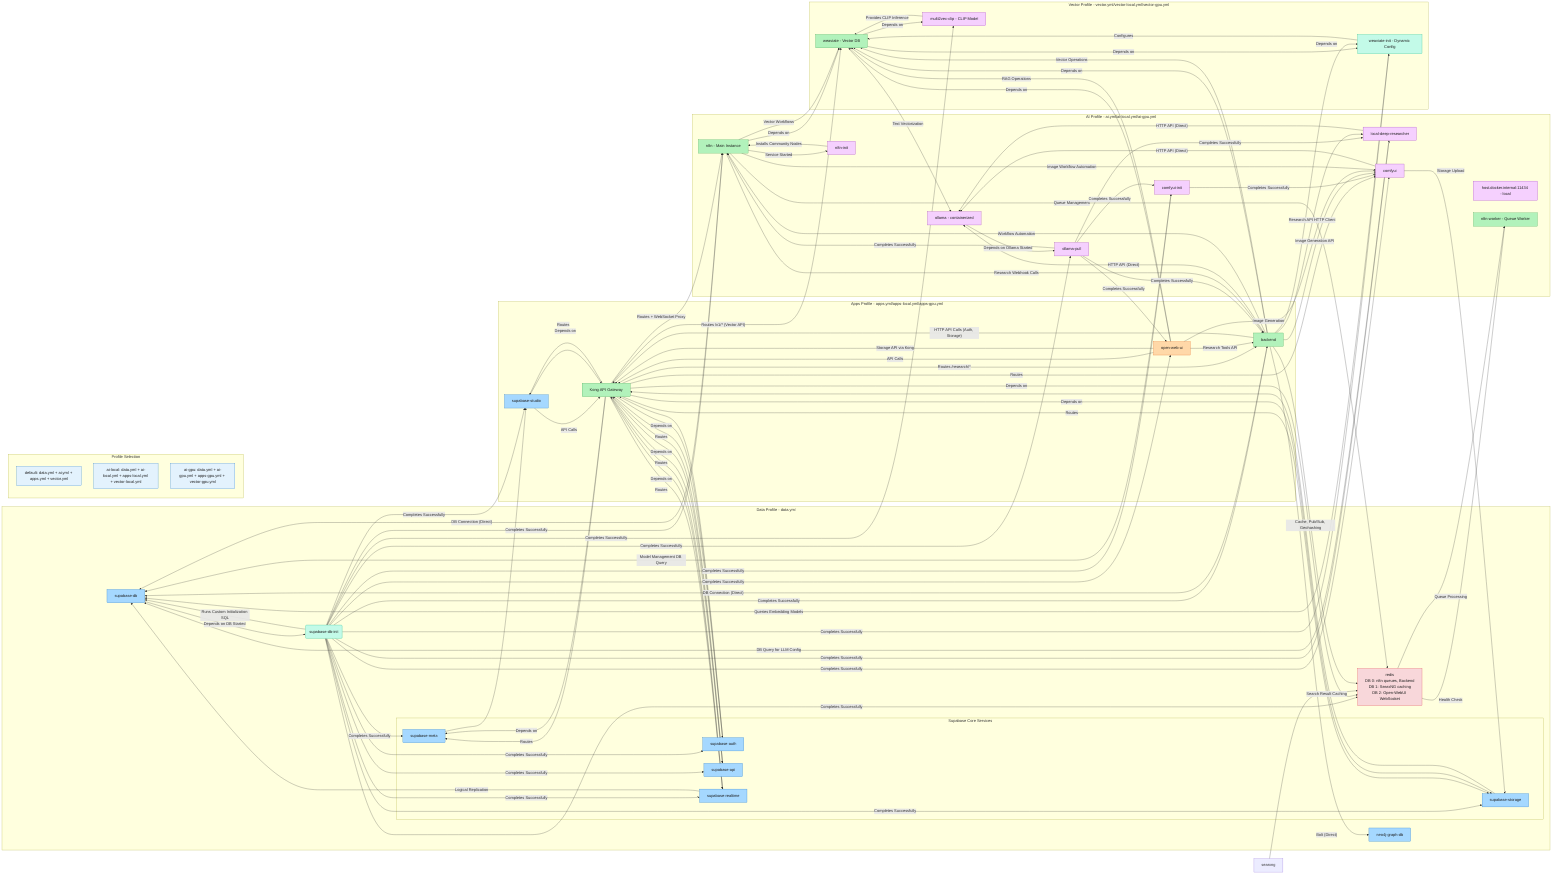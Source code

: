 graph LR
    %% This diagram represents the new modular Docker Compose profile architecture.
    %% Services are organized into profiles: data.yml, ai.yml/ai-local.yml/ai-gpu.yml, apps.yml/apps-local.yml/apps-gpu.yml
    %% For ai-local profile, the 'ollama' container is removed, and services connect to local Ollama via host.docker.internal:11434.
    %% For ai-gpu profile, Ollama runs with NVIDIA GPU acceleration.
    %% The start.sh script handles profile selection and consistent environment variable management.

    %% Define styles
    classDef database fill:#a5d8ff,stroke:#1971c2,color:#1e1e1e
    classDef cache fill:#f8d7da,stroke:#dc3545,color:#1e1e1e
    classDef ai fill:#f5d0fe,stroke:#9c36b5,color:#1e1e1e
    classDef ui fill:#ffd8a8,stroke:#e8590c,color:#1e1e1e
    classDef api fill:#b2f2bb,stroke:#2f9e44,color:#1e1e1e
    
    %% Data Services Profile (data.yml)
    subgraph DataProfile[Data Profile - data.yml]
        direction LR
        supabase-db[supabase-db]
        redis[redis<br/>DB 0: n8n queues, Backend<br/>DB 1: SearxNG caching<br/>DB 2: Open-WebUI WebSocket]:::cache
        supabase-db-init(supabase-db-init)
        subgraph SupabaseCore[Supabase Core Services]
        direction TB
        supabase-meta[supabase-meta]
        supabase-storage[supabase-storage]
        supabase-auth[supabase-auth]
        supabase-api[supabase-api]
        supabase-realtime[supabase-realtime]
        end
        neo4j-graph-db[neo4j-graph-db]
    end

    %% AI Services Profile (ai.yml / ai-local.yml / ai-gpu.yml)
    subgraph AIProfile[AI Profile - ai.yml/ai-local.yml/ai-gpu.yml]
        direction TB
        ollama[ollama - containerized]
        ollama-local[host.docker.internal:11434 - local]
        ollama-pull[ollama-pull]
        comfyui-init[comfyui-init]
        n8n-init[n8n-init]
        local-deep-researcher[local-deep-researcher]
        n8n[n8n - Main Instance]:::api
        n8n-worker[n8n-worker - Queue Worker]:::api
        comfyui[comfyui]:::ai
    end
    
    %% Vector Services Profile (vector.yml / vector-local.yml / vector-gpu.yml)
    subgraph VectorProfile[Vector Profile - vector.yml/vector-local.yml/vector-gpu.yml]
        direction TB
        weaviate-init[weaviate-init - Dynamic Config]:::init
        weaviate[weaviate - Vector DB]:::api
        multi2vec-clip[multi2vec-clip - CLIP Model]:::ai
    end
    
    %% Apps Services Profile (apps.yml / apps-local.yml / apps-gpu.yml)
    subgraph AppsProfile[Apps Profile - apps.yml/apps-local.yml/apps-gpu.yml]
        direction TB
        kong-api-gateway[Kong API Gateway]
        backend[backend]
        open-web-ui[open-web-ui]
        supabase-studio[supabase-studio]
    end
    
    %% Connections / Dependencies
    supabase-db -- "Depends on DB Started" --> supabase-db-init
    supabase-db-init -- "Runs Custom Initialization SQL" --> supabase-db
    supabase-db-init -- "Completes Successfully" --> redis
    supabase-db-init -- "Completes Successfully" --> supabase-meta
    supabase-db-init -- "Completes Successfully" --> supabase-storage
    supabase-db-init -- "Completes Successfully" --> supabase-auth
    supabase-db-init -- "Completes Successfully" --> supabase-api
    supabase-db-init -- "Completes Successfully" --> supabase-realtime
    supabase-db-init -- "Completes Successfully" --> supabase-studio
    supabase-db-init -- "Completes Successfully" --> ollama-pull
    supabase-db-init -- "Completes Successfully" --> comfyui-init
    supabase-db-init -- "Completes Successfully" --> local-deep-researcher
    supabase-db-init -- "Completes Successfully" --> backend
    supabase-db-init -- "Completes Successfully" --> open-web-ui
    supabase-db-init -- "Completes Successfully" --> n8n
    supabase-db-init -- "Completes Successfully" --> weaviate-init
    supabase-db-init -- "Completes Successfully" --> multi2vec-clip
    redis -- "Health Check" --> n8n-worker
    n8n -- "Service Started" --> n8n-init
    n8n-init -- "Installs Community Nodes" --> n8n
    supabase-db-init -- "Completes Successfully" --> comfyui

    %% Service Inter-dependencies (After db-init)
    %% Connections now go through Kong where applicable
    %% Kong provides WebSocket proxy support for real-time services (n8n, Supabase Realtime)
    supabase-meta --> supabase-studio
    supabase-auth --> kong-api-gateway
    supabase-api --> kong-api-gateway
    supabase-storage --> kong-api-gateway
    supabase-realtime --> kong-api-gateway
    supabase-studio -- API Calls --> kong-api-gateway
    backend -- "HTTP API Calls (Auth, Storage)" --> kong-api-gateway
    open-web-ui -- API Calls --> kong-api-gateway

    kong-api-gateway -- Routes --> supabase-auth
    kong-api-gateway -- Routes --> supabase-api
    kong-api-gateway -- Routes --> supabase-storage
    kong-api-gateway -- Routes --> supabase-realtime
    kong-api-gateway -- Routes --> supabase-meta
    kong-api-gateway -- Routes --> supabase-studio
    kong-api-gateway -- "Routes + WebSocket Proxy" --> n8n
    kong-api-gateway -- Routes --> comfyui
    kong-api-gateway -- "Routes /research/*" --> backend
    kong-api-gateway -- "Routes /v1/* (Vector API)" --> weaviate

    kong-api-gateway -- "Depends on" --> redis
    kong-api-gateway -- "Depends on" --> supabase-auth
    kong-api-gateway -- "Depends on" --> supabase-api
    kong-api-gateway -- "Depends on" --> supabase-storage
    kong-api-gateway -- "Depends on" --> supabase-realtime
    kong-api-gateway -- "Depends on" --> supabase-meta

    backend -- "Bolt (Direct)" --> neo4j-graph-db
    backend -- "HTTP API (Direct)" --> ollama
    backend -- "DB Connection (Direct)" --> supabase-db
    n8n -- "DB Connection (Direct)" --> supabase-db
    n8n -- "Queue Management" --> redis
    redis -- "Queue Processing" --> n8n-worker
    searxng -- "Search Result Caching" --> redis
    backend -- "Workflow Automation" --> n8n
    backend -- "Cache, Pub/Sub, Geohashing" --> redis
    %% Weaviate dependencies and connections
    weaviate-init -- "Queries Embedding Models" --> supabase-db
    weaviate-init -- "Configures" --> weaviate
    multi2vec-clip -- "Provides CLIP Inference" --> weaviate
    weaviate -- "Text Vectorization" --> ollama
    weaviate -- "Depends on" --> multi2vec-clip
    weaviate -- "Depends on" --> weaviate-init
    
    %% Services depending on Weaviate
    backend -- "Depends on" --> weaviate-init
    backend -- "Depends on" --> weaviate
    backend -- "Vector Operations" --> weaviate
    n8n -- "Depends on" --> weaviate
    n8n -- "Vector Workflows" --> weaviate
    open-web-ui -- "Depends on" --> weaviate
    open-web-ui -- "RAG Operations" --> weaviate
    ollama-pull -- "Completes Successfully" --> local-deep-researcher
    ollama-pull -- "Completes Successfully" --> open-web-ui
    ollama-pull -- "Completes Successfully" --> backend
    ollama-pull -- "Completes Successfully" --> n8n
    ollama-pull -- "Completes Successfully" --> comfyui-init
    comfyui-init -- "Completes Successfully" --> comfyui
    ollama -- "Depends on Ollama Started" --> ollama-pull
    
    %% Local Deep Researcher connections
    local-deep-researcher -- "DB Query for LLM Config" --> supabase-db
    local-deep-researcher -- "HTTP API (Direct)" --> ollama
    backend -- "Research API HTTP Client" --> local-deep-researcher
    n8n -- "Research Webhook Calls" --> backend
    
    %% Open-WebUI research integration via tools
    open-web-ui -- "Research Tools API" --> backend
    
    %% ComfyUI integrations
    comfyui-init -- "Model Management DB Query" --> supabase-db
    comfyui -- "HTTP API (Direct)" --> ollama
    backend -- "Image Generation API" --> comfyui
    open-web-ui -- "Image Generation" --> comfyui
    n8n -- "Image Workflow Automation" --> comfyui
    comfyui -- "Storage Upload" --> supabase-storage

    %% Add dependency of Studio on Kong
    supabase-studio -- "Depends on" --> kong-api-gateway
    open-web-ui -- "Storage API via Kong" --> kong-api-gateway
    
    %% Realtime logical replication connection
    supabase-realtime -- "Logical Replication" --> supabase-db


    %% Profile Selection Notes
    subgraph ProfileNotes[Profile Selection]
        direction TB
        DefaultNote[default: data.yml + ai.yml + apps.yml + vector.yml]
        LocalNote[ai-local: data.yml + ai-local.yml + apps-local.yml + vector-local.yml]
        GPUNote[ai-gpu: data.yml + ai-gpu.yml + apps-gpu.yml + vector-gpu.yml]
    end

    %% Apply styles
    classDef init fill:#c3fae8,stroke:#12b886,color:#1e1e1e
    classDef profile fill:#e3f2fd,stroke:#1976d2,color:#1e1e1e
    class supabase-db,neo4j-graph-db database
    class supabase-meta,supabase-storage,supabase-auth,supabase-api,supabase-realtime,supabase-studio database
    class ollama,ollama-local,ollama-pull,comfyui-init,n8n-init,local-deep-researcher,comfyui,multi2vec-clip ai
    class weaviate-init init
    class open-web-ui ui
    class backend api
    class kong-api-gateway,n8n,n8n-worker,weaviate api
    class supabase-db-init init
    class DefaultNote,LocalNote,GPUNote profile